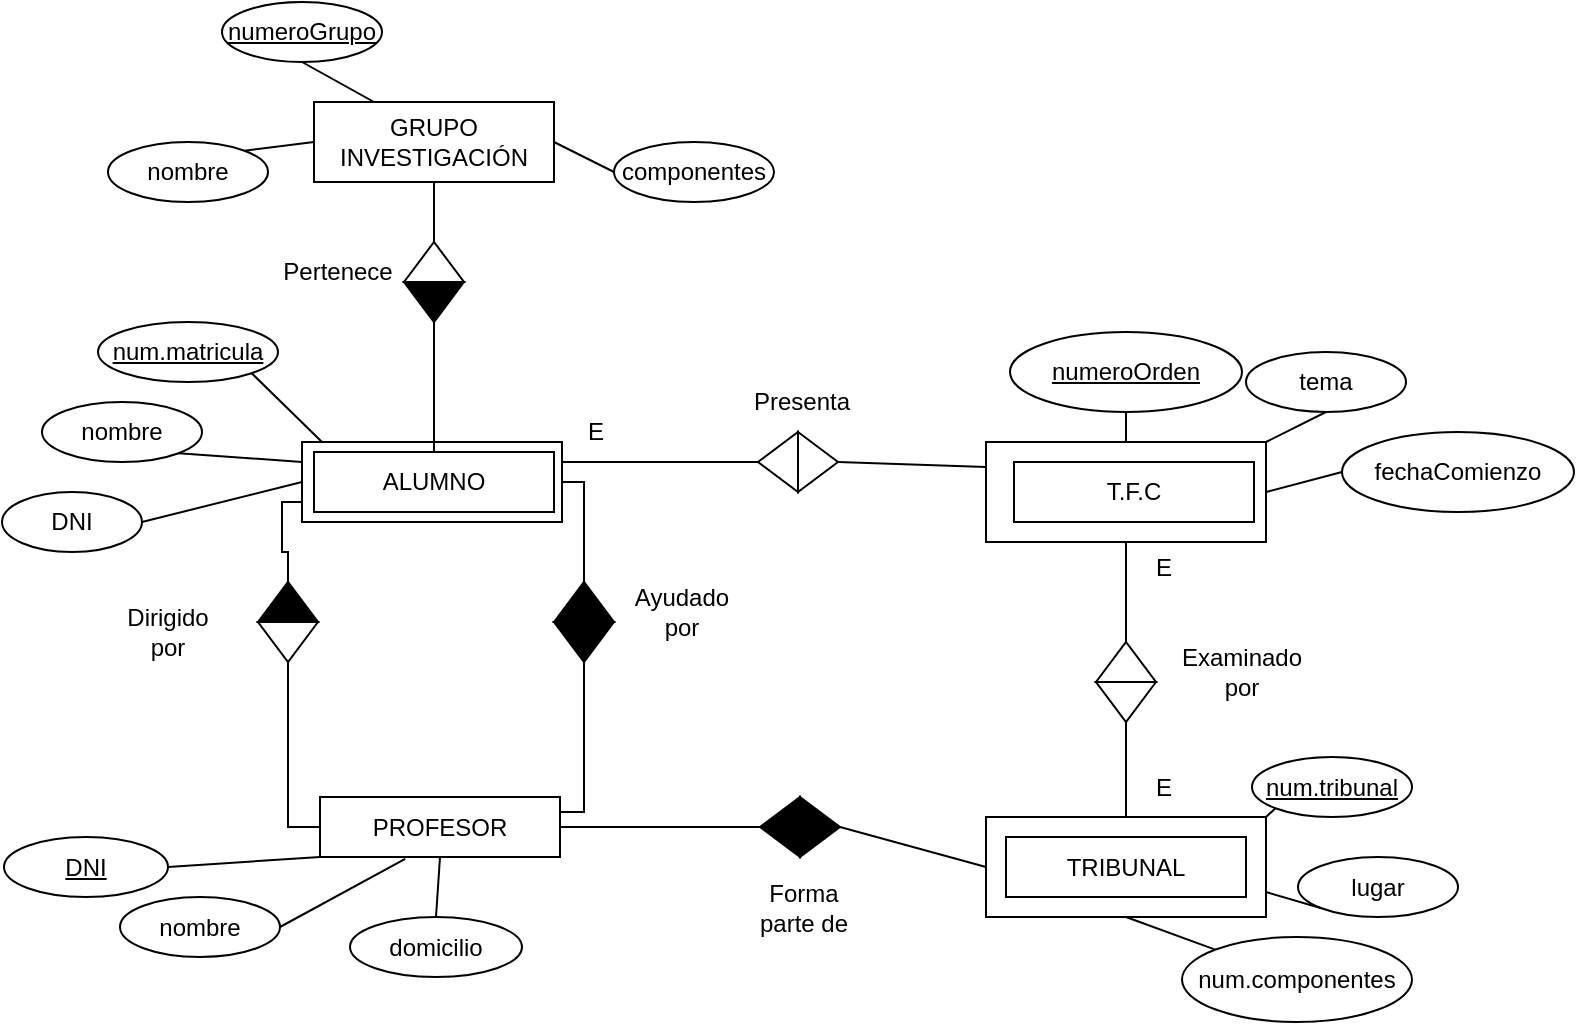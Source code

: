 <mxfile version="19.0.3" type="device"><diagram id="L7hbuwaVafMzJw59__x1" name="Página-1"><mxGraphModel dx="782" dy="579" grid="1" gridSize="10" guides="1" tooltips="1" connect="1" arrows="1" fold="1" page="1" pageScale="1" pageWidth="827" pageHeight="1169" math="0" shadow="0"><root><mxCell id="0"/><mxCell id="1" parent="0"/><mxCell id="kY0On3Z_yUv4mGWRE9qi-1" value="" style="rounded=0;whiteSpace=wrap;html=1;fillColor=none;" parent="1" vertex="1"><mxGeometry x="712" y="530" width="140" height="50" as="geometry"/></mxCell><mxCell id="kY0On3Z_yUv4mGWRE9qi-3" value="ALUMNO" style="rounded=0;whiteSpace=wrap;html=1;" parent="1" vertex="1"><mxGeometry x="376" y="535" width="120" height="30" as="geometry"/></mxCell><mxCell id="kY0On3Z_yUv4mGWRE9qi-4" value="PROFESOR" style="rounded=0;whiteSpace=wrap;html=1;" parent="1" vertex="1"><mxGeometry x="379" y="707.5" width="120" height="30" as="geometry"/></mxCell><mxCell id="kY0On3Z_yUv4mGWRE9qi-5" value="TRIBUNAL" style="rounded=0;whiteSpace=wrap;html=1;" parent="1" vertex="1"><mxGeometry x="722" y="727.5" width="120" height="30" as="geometry"/></mxCell><mxCell id="kY0On3Z_yUv4mGWRE9qi-6" value="T.F.C" style="rounded=0;whiteSpace=wrap;html=1;" parent="1" vertex="1"><mxGeometry x="726" y="540" width="120" height="30" as="geometry"/></mxCell><mxCell id="kY0On3Z_yUv4mGWRE9qi-7" value="&lt;u&gt;num.matricula&lt;/u&gt;" style="ellipse;whiteSpace=wrap;html=1;" parent="1" vertex="1"><mxGeometry x="268" y="470" width="90" height="30" as="geometry"/></mxCell><mxCell id="kY0On3Z_yUv4mGWRE9qi-8" value="DNI" style="ellipse;whiteSpace=wrap;html=1;" parent="1" vertex="1"><mxGeometry x="220" y="555" width="70" height="30" as="geometry"/></mxCell><mxCell id="kY0On3Z_yUv4mGWRE9qi-9" value="nombre" style="ellipse;whiteSpace=wrap;html=1;" parent="1" vertex="1"><mxGeometry x="240" y="510" width="80" height="30" as="geometry"/></mxCell><mxCell id="kY0On3Z_yUv4mGWRE9qi-10" value="tema" style="ellipse;whiteSpace=wrap;html=1;" parent="1" vertex="1"><mxGeometry x="842" y="485" width="80" height="30" as="geometry"/></mxCell><mxCell id="kY0On3Z_yUv4mGWRE9qi-11" value="numeroOrden" style="ellipse;whiteSpace=wrap;html=1;fontStyle=4" parent="1" vertex="1"><mxGeometry x="724" y="475" width="116" height="40" as="geometry"/></mxCell><mxCell id="kY0On3Z_yUv4mGWRE9qi-12" value="fechaComienzo" style="ellipse;whiteSpace=wrap;html=1;" parent="1" vertex="1"><mxGeometry x="890" y="525" width="116" height="40" as="geometry"/></mxCell><mxCell id="kY0On3Z_yUv4mGWRE9qi-13" value="" style="triangle;whiteSpace=wrap;html=1;direction=west;fillColor=#000000;" parent="1" vertex="1"><mxGeometry x="599" y="707.5" width="20" height="30" as="geometry"/></mxCell><mxCell id="kY0On3Z_yUv4mGWRE9qi-14" value="" style="triangle;whiteSpace=wrap;html=1;direction=west;" parent="1" vertex="1"><mxGeometry x="598" y="525" width="20" height="30" as="geometry"/></mxCell><mxCell id="kY0On3Z_yUv4mGWRE9qi-15" value="" style="triangle;whiteSpace=wrap;html=1;" parent="1" vertex="1"><mxGeometry x="618" y="525" width="20" height="30" as="geometry"/></mxCell><mxCell id="kY0On3Z_yUv4mGWRE9qi-16" value="&lt;u&gt;DNI&lt;/u&gt;" style="ellipse;whiteSpace=wrap;html=1;" parent="1" vertex="1"><mxGeometry x="221" y="727.5" width="82" height="30" as="geometry"/></mxCell><mxCell id="kY0On3Z_yUv4mGWRE9qi-17" value="nombre" style="ellipse;whiteSpace=wrap;html=1;" parent="1" vertex="1"><mxGeometry x="279" y="757.5" width="80" height="30" as="geometry"/></mxCell><mxCell id="kY0On3Z_yUv4mGWRE9qi-18" value="domicilio" style="ellipse;whiteSpace=wrap;html=1;" parent="1" vertex="1"><mxGeometry x="394" y="767.5" width="86" height="30" as="geometry"/></mxCell><mxCell id="kY0On3Z_yUv4mGWRE9qi-19" value="" style="triangle;whiteSpace=wrap;html=1;direction=north;fillColor=#000000;" parent="1" vertex="1"><mxGeometry x="348" y="600" width="30" height="20" as="geometry"/></mxCell><mxCell id="kY0On3Z_yUv4mGWRE9qi-20" value="" style="triangle;whiteSpace=wrap;html=1;direction=south;" parent="1" vertex="1"><mxGeometry x="348" y="620" width="30" height="20" as="geometry"/></mxCell><mxCell id="kY0On3Z_yUv4mGWRE9qi-21" value="" style="triangle;whiteSpace=wrap;html=1;direction=east;fillColor=#000000;" parent="1" vertex="1"><mxGeometry x="619" y="707.5" width="20" height="30" as="geometry"/></mxCell><mxCell id="kY0On3Z_yUv4mGWRE9qi-22" value="" style="rounded=0;whiteSpace=wrap;html=1;fillColor=none;" parent="1" vertex="1"><mxGeometry x="712" y="717.5" width="140" height="50" as="geometry"/></mxCell><mxCell id="kY0On3Z_yUv4mGWRE9qi-23" value="&lt;u&gt;num.tribunal&lt;/u&gt;" style="ellipse;whiteSpace=wrap;html=1;" parent="1" vertex="1"><mxGeometry x="845" y="687.5" width="80" height="30" as="geometry"/></mxCell><mxCell id="kY0On3Z_yUv4mGWRE9qi-24" value="lugar" style="ellipse;whiteSpace=wrap;html=1;" parent="1" vertex="1"><mxGeometry x="868" y="737.5" width="80" height="30" as="geometry"/></mxCell><mxCell id="kY0On3Z_yUv4mGWRE9qi-25" value="num.componentes" style="ellipse;whiteSpace=wrap;html=1;" parent="1" vertex="1"><mxGeometry x="810" y="777.5" width="115" height="42.5" as="geometry"/></mxCell><mxCell id="kY0On3Z_yUv4mGWRE9qi-26" value="GRUPO INVESTIGACIÓN" style="rounded=0;whiteSpace=wrap;html=1;" parent="1" vertex="1"><mxGeometry x="376" y="360" width="120" height="40" as="geometry"/></mxCell><mxCell id="kY0On3Z_yUv4mGWRE9qi-27" value="" style="triangle;whiteSpace=wrap;html=1;direction=north;fillColor=#FFFFFF;" parent="1" vertex="1"><mxGeometry x="421" y="430" width="30" height="20" as="geometry"/></mxCell><mxCell id="kY0On3Z_yUv4mGWRE9qi-28" value="" style="triangle;whiteSpace=wrap;html=1;direction=south;fillColor=#000000;" parent="1" vertex="1"><mxGeometry x="421" y="450" width="30" height="20" as="geometry"/></mxCell><mxCell id="kY0On3Z_yUv4mGWRE9qi-29" value="" style="triangle;whiteSpace=wrap;html=1;direction=north;fillColor=#000000;" parent="1" vertex="1"><mxGeometry x="496" y="600" width="30" height="20" as="geometry"/></mxCell><mxCell id="kY0On3Z_yUv4mGWRE9qi-30" value="" style="triangle;whiteSpace=wrap;html=1;direction=south;fillColor=#000000;" parent="1" vertex="1"><mxGeometry x="496" y="620" width="30" height="20" as="geometry"/></mxCell><mxCell id="kY0On3Z_yUv4mGWRE9qi-31" value="" style="triangle;whiteSpace=wrap;html=1;direction=north;" parent="1" vertex="1"><mxGeometry x="767" y="630" width="30" height="20" as="geometry"/></mxCell><mxCell id="kY0On3Z_yUv4mGWRE9qi-32" value="" style="triangle;whiteSpace=wrap;html=1;direction=south;" parent="1" vertex="1"><mxGeometry x="767" y="650" width="30" height="20" as="geometry"/></mxCell><mxCell id="kY0On3Z_yUv4mGWRE9qi-33" value="" style="endArrow=none;html=1;rounded=0;edgeStyle=orthogonalEdgeStyle;entryX=1;entryY=0.5;entryDx=0;entryDy=0;exitX=1;exitY=0.5;exitDx=0;exitDy=0;" parent="1" source="kY0On3Z_yUv4mGWRE9qi-73" target="kY0On3Z_yUv4mGWRE9qi-29" edge="1"><mxGeometry width="50" height="50" relative="1" as="geometry"><mxPoint x="418" y="660" as="sourcePoint"/><mxPoint x="468" y="610" as="targetPoint"/></mxGeometry></mxCell><mxCell id="kY0On3Z_yUv4mGWRE9qi-34" value="" style="endArrow=none;html=1;rounded=0;edgeStyle=orthogonalEdgeStyle;entryX=1;entryY=0.5;entryDx=0;entryDy=0;exitX=0;exitY=0.75;exitDx=0;exitDy=0;" parent="1" source="kY0On3Z_yUv4mGWRE9qi-73" target="kY0On3Z_yUv4mGWRE9qi-19" edge="1"><mxGeometry width="50" height="50" relative="1" as="geometry"><mxPoint x="508" y="565" as="sourcePoint"/><mxPoint x="521" y="660" as="targetPoint"/></mxGeometry></mxCell><mxCell id="kY0On3Z_yUv4mGWRE9qi-35" value="" style="endArrow=none;html=1;rounded=0;entryX=1;entryY=0.5;entryDx=0;entryDy=0;exitX=1;exitY=0.5;exitDx=0;exitDy=0;" parent="1" source="kY0On3Z_yUv4mGWRE9qi-4" target="kY0On3Z_yUv4mGWRE9qi-13" edge="1"><mxGeometry width="50" height="50" relative="1" as="geometry"><mxPoint x="539" y="787.5" as="sourcePoint"/><mxPoint x="589" y="737.5" as="targetPoint"/></mxGeometry></mxCell><mxCell id="kY0On3Z_yUv4mGWRE9qi-36" value="" style="endArrow=none;html=1;rounded=0;entryX=0;entryY=0.5;entryDx=0;entryDy=0;exitX=1;exitY=0.5;exitDx=0;exitDy=0;" parent="1" source="kY0On3Z_yUv4mGWRE9qi-21" target="kY0On3Z_yUv4mGWRE9qi-22" edge="1"><mxGeometry width="50" height="50" relative="1" as="geometry"><mxPoint x="508" y="855" as="sourcePoint"/><mxPoint x="608" y="855" as="targetPoint"/></mxGeometry></mxCell><mxCell id="kY0On3Z_yUv4mGWRE9qi-37" value="" style="endArrow=none;html=1;rounded=0;entryX=1;entryY=0.5;entryDx=0;entryDy=0;exitX=0.5;exitY=0;exitDx=0;exitDy=0;" parent="1" source="kY0On3Z_yUv4mGWRE9qi-22" target="kY0On3Z_yUv4mGWRE9qi-32" edge="1"><mxGeometry width="50" height="50" relative="1" as="geometry"><mxPoint x="783.0" y="752.5" as="sourcePoint"/><mxPoint x="724" y="855" as="targetPoint"/></mxGeometry></mxCell><mxCell id="kY0On3Z_yUv4mGWRE9qi-38" value="" style="endArrow=none;html=1;rounded=0;entryX=0.5;entryY=1;entryDx=0;entryDy=0;exitX=1;exitY=0.5;exitDx=0;exitDy=0;" parent="1" source="kY0On3Z_yUv4mGWRE9qi-31" target="kY0On3Z_yUv4mGWRE9qi-1" edge="1"><mxGeometry width="50" height="50" relative="1" as="geometry"><mxPoint x="788.0" y="759" as="sourcePoint"/><mxPoint x="792" y="680" as="targetPoint"/></mxGeometry></mxCell><mxCell id="kY0On3Z_yUv4mGWRE9qi-40" value="" style="endArrow=none;html=1;rounded=0;edgeStyle=orthogonalEdgeStyle;entryX=1;entryY=0.5;entryDx=0;entryDy=0;exitX=0;exitY=0.5;exitDx=0;exitDy=0;" parent="1" source="kY0On3Z_yUv4mGWRE9qi-4" target="kY0On3Z_yUv4mGWRE9qi-20" edge="1"><mxGeometry width="50" height="50" relative="1" as="geometry"><mxPoint x="388" y="560" as="sourcePoint"/><mxPoint x="373" y="660" as="targetPoint"/></mxGeometry></mxCell><mxCell id="kY0On3Z_yUv4mGWRE9qi-41" value="" style="endArrow=none;html=1;rounded=0;edgeStyle=orthogonalEdgeStyle;entryX=1;entryY=0.5;entryDx=0;entryDy=0;exitX=1;exitY=0.25;exitDx=0;exitDy=0;" parent="1" source="kY0On3Z_yUv4mGWRE9qi-4" target="kY0On3Z_yUv4mGWRE9qi-30" edge="1"><mxGeometry width="50" height="50" relative="1" as="geometry"><mxPoint x="388" y="855" as="sourcePoint"/><mxPoint x="373" y="700" as="targetPoint"/></mxGeometry></mxCell><mxCell id="kY0On3Z_yUv4mGWRE9qi-42" value="componentes" style="ellipse;whiteSpace=wrap;html=1;" parent="1" vertex="1"><mxGeometry x="526" y="380" width="80" height="30" as="geometry"/></mxCell><mxCell id="kY0On3Z_yUv4mGWRE9qi-43" value="nombre" style="ellipse;whiteSpace=wrap;html=1;" parent="1" vertex="1"><mxGeometry x="273" y="380" width="80" height="30" as="geometry"/></mxCell><mxCell id="kY0On3Z_yUv4mGWRE9qi-44" value="&lt;u&gt;numeroGrupo&lt;/u&gt;" style="ellipse;whiteSpace=wrap;html=1;" parent="1" vertex="1"><mxGeometry x="330" y="310" width="80" height="30" as="geometry"/></mxCell><mxCell id="kY0On3Z_yUv4mGWRE9qi-45" value="" style="endArrow=none;html=1;rounded=0;exitX=0.5;exitY=0;exitDx=0;exitDy=0;entryX=1;entryY=0.5;entryDx=0;entryDy=0;" parent="1" source="kY0On3Z_yUv4mGWRE9qi-3" target="kY0On3Z_yUv4mGWRE9qi-28" edge="1"><mxGeometry width="50" height="50" relative="1" as="geometry"><mxPoint x="530" y="520" as="sourcePoint"/><mxPoint x="580" y="470" as="targetPoint"/></mxGeometry></mxCell><mxCell id="kY0On3Z_yUv4mGWRE9qi-46" value="" style="endArrow=none;html=1;rounded=0;exitX=1;exitY=0.25;exitDx=0;exitDy=0;entryX=1;entryY=0.5;entryDx=0;entryDy=0;" parent="1" source="kY0On3Z_yUv4mGWRE9qi-73" target="kY0On3Z_yUv4mGWRE9qi-14" edge="1"><mxGeometry width="50" height="50" relative="1" as="geometry"><mxPoint x="446" y="545" as="sourcePoint"/><mxPoint x="446" y="460" as="targetPoint"/></mxGeometry></mxCell><mxCell id="kY0On3Z_yUv4mGWRE9qi-47" value="" style="endArrow=none;html=1;rounded=0;exitX=1;exitY=0.5;exitDx=0;exitDy=0;entryX=0;entryY=0.25;entryDx=0;entryDy=0;" parent="1" source="kY0On3Z_yUv4mGWRE9qi-15" target="kY0On3Z_yUv4mGWRE9qi-1" edge="1"><mxGeometry width="50" height="50" relative="1" as="geometry"><mxPoint x="506.0" y="552.5" as="sourcePoint"/><mxPoint x="608" y="550" as="targetPoint"/></mxGeometry></mxCell><mxCell id="kY0On3Z_yUv4mGWRE9qi-48" value="" style="endArrow=none;html=1;rounded=0;exitX=0.5;exitY=0;exitDx=0;exitDy=0;entryX=0.5;entryY=1;entryDx=0;entryDy=0;" parent="1" source="kY0On3Z_yUv4mGWRE9qi-1" target="kY0On3Z_yUv4mGWRE9qi-11" edge="1"><mxGeometry width="50" height="50" relative="1" as="geometry"><mxPoint x="648" y="550" as="sourcePoint"/><mxPoint x="722" y="552.5" as="targetPoint"/></mxGeometry></mxCell><mxCell id="kY0On3Z_yUv4mGWRE9qi-49" value="" style="endArrow=none;html=1;rounded=0;exitX=1;exitY=0;exitDx=0;exitDy=0;entryX=0.5;entryY=1;entryDx=0;entryDy=0;" parent="1" source="kY0On3Z_yUv4mGWRE9qi-1" target="kY0On3Z_yUv4mGWRE9qi-10" edge="1"><mxGeometry width="50" height="50" relative="1" as="geometry"><mxPoint x="792" y="540" as="sourcePoint"/><mxPoint x="792" y="525" as="targetPoint"/></mxGeometry></mxCell><mxCell id="kY0On3Z_yUv4mGWRE9qi-50" value="" style="endArrow=none;html=1;rounded=0;exitX=1;exitY=0.5;exitDx=0;exitDy=0;entryX=0;entryY=0.5;entryDx=0;entryDy=0;" parent="1" source="kY0On3Z_yUv4mGWRE9qi-1" target="kY0On3Z_yUv4mGWRE9qi-12" edge="1"><mxGeometry width="50" height="50" relative="1" as="geometry"><mxPoint x="862" y="540" as="sourcePoint"/><mxPoint x="906" y="505" as="targetPoint"/></mxGeometry></mxCell><mxCell id="kY0On3Z_yUv4mGWRE9qi-51" value="" style="endArrow=none;html=1;rounded=0;exitX=1;exitY=0.5;exitDx=0;exitDy=0;entryX=0;entryY=0.5;entryDx=0;entryDy=0;" parent="1" source="kY0On3Z_yUv4mGWRE9qi-26" target="kY0On3Z_yUv4mGWRE9qi-42" edge="1"><mxGeometry width="50" height="50" relative="1" as="geometry"><mxPoint x="500" y="340" as="sourcePoint"/><mxPoint x="538" y="340" as="targetPoint"/></mxGeometry></mxCell><mxCell id="kY0On3Z_yUv4mGWRE9qi-52" value="" style="endArrow=none;html=1;rounded=0;exitX=0.25;exitY=0;exitDx=0;exitDy=0;entryX=0.5;entryY=1;entryDx=0;entryDy=0;" parent="1" source="kY0On3Z_yUv4mGWRE9qi-26" target="kY0On3Z_yUv4mGWRE9qi-44" edge="1"><mxGeometry width="50" height="50" relative="1" as="geometry"><mxPoint x="506" y="395" as="sourcePoint"/><mxPoint x="536" y="405" as="targetPoint"/></mxGeometry></mxCell><mxCell id="kY0On3Z_yUv4mGWRE9qi-53" value="" style="endArrow=none;html=1;rounded=0;exitX=0;exitY=0.5;exitDx=0;exitDy=0;entryX=1;entryY=0;entryDx=0;entryDy=0;" parent="1" source="kY0On3Z_yUv4mGWRE9qi-26" target="kY0On3Z_yUv4mGWRE9qi-43" edge="1"><mxGeometry width="50" height="50" relative="1" as="geometry"><mxPoint x="416" y="380" as="sourcePoint"/><mxPoint x="380" y="350" as="targetPoint"/></mxGeometry></mxCell><mxCell id="kY0On3Z_yUv4mGWRE9qi-54" value="" style="endArrow=none;html=1;rounded=0;entryX=1;entryY=1;entryDx=0;entryDy=0;" parent="1" target="kY0On3Z_yUv4mGWRE9qi-7" edge="1"><mxGeometry width="50" height="50" relative="1" as="geometry"><mxPoint x="380" y="530" as="sourcePoint"/><mxPoint x="351.284" y="394.393" as="targetPoint"/></mxGeometry></mxCell><mxCell id="kY0On3Z_yUv4mGWRE9qi-55" value="" style="endArrow=none;html=1;rounded=0;exitX=0;exitY=0.5;exitDx=0;exitDy=0;entryX=1;entryY=0.5;entryDx=0;entryDy=0;" parent="1" source="kY0On3Z_yUv4mGWRE9qi-73" target="kY0On3Z_yUv4mGWRE9qi-8" edge="1"><mxGeometry width="50" height="50" relative="1" as="geometry"><mxPoint x="386" y="545" as="sourcePoint"/><mxPoint x="354.82" y="505.607" as="targetPoint"/></mxGeometry></mxCell><mxCell id="kY0On3Z_yUv4mGWRE9qi-56" value="" style="endArrow=none;html=1;rounded=0;exitX=0;exitY=0.25;exitDx=0;exitDy=0;entryX=1;entryY=1;entryDx=0;entryDy=0;" parent="1" source="kY0On3Z_yUv4mGWRE9qi-73" target="kY0On3Z_yUv4mGWRE9qi-9" edge="1"><mxGeometry width="50" height="50" relative="1" as="geometry"><mxPoint x="386" y="552.5" as="sourcePoint"/><mxPoint x="310" y="545" as="targetPoint"/></mxGeometry></mxCell><mxCell id="kY0On3Z_yUv4mGWRE9qi-57" value="" style="endArrow=none;html=1;rounded=0;entryX=0.5;entryY=1;entryDx=0;entryDy=0;exitX=0.5;exitY=0;exitDx=0;exitDy=0;" parent="1" source="kY0On3Z_yUv4mGWRE9qi-18" target="kY0On3Z_yUv4mGWRE9qi-4" edge="1"><mxGeometry width="50" height="50" relative="1" as="geometry"><mxPoint x="509" y="732.5" as="sourcePoint"/><mxPoint x="609" y="732.5" as="targetPoint"/></mxGeometry></mxCell><mxCell id="kY0On3Z_yUv4mGWRE9qi-58" value="" style="endArrow=none;html=1;rounded=0;entryX=0;entryY=1;entryDx=0;entryDy=0;exitX=1;exitY=0.5;exitDx=0;exitDy=0;" parent="1" source="kY0On3Z_yUv4mGWRE9qi-16" target="kY0On3Z_yUv4mGWRE9qi-4" edge="1"><mxGeometry width="50" height="50" relative="1" as="geometry"><mxPoint x="447" y="777.5" as="sourcePoint"/><mxPoint x="449" y="747.5" as="targetPoint"/></mxGeometry></mxCell><mxCell id="kY0On3Z_yUv4mGWRE9qi-59" value="" style="endArrow=none;html=1;rounded=0;entryX=0.355;entryY=1.033;entryDx=0;entryDy=0;exitX=1;exitY=0.5;exitDx=0;exitDy=0;entryPerimeter=0;" parent="1" source="kY0On3Z_yUv4mGWRE9qi-17" target="kY0On3Z_yUv4mGWRE9qi-4" edge="1"><mxGeometry width="50" height="50" relative="1" as="geometry"><mxPoint x="447" y="777.5" as="sourcePoint"/><mxPoint x="449" y="747.5" as="targetPoint"/></mxGeometry></mxCell><mxCell id="kY0On3Z_yUv4mGWRE9qi-60" value="" style="endArrow=none;html=1;rounded=0;entryX=0.5;entryY=1;entryDx=0;entryDy=0;exitX=0;exitY=0;exitDx=0;exitDy=0;" parent="1" source="kY0On3Z_yUv4mGWRE9qi-25" target="kY0On3Z_yUv4mGWRE9qi-22" edge="1"><mxGeometry width="50" height="50" relative="1" as="geometry"><mxPoint x="698" y="837.5" as="sourcePoint"/><mxPoint x="748" y="787.5" as="targetPoint"/></mxGeometry></mxCell><mxCell id="kY0On3Z_yUv4mGWRE9qi-61" value="" style="endArrow=none;html=1;rounded=0;entryX=1;entryY=0.75;entryDx=0;entryDy=0;exitX=0;exitY=1;exitDx=0;exitDy=0;" parent="1" source="kY0On3Z_yUv4mGWRE9qi-24" target="kY0On3Z_yUv4mGWRE9qi-22" edge="1"><mxGeometry width="50" height="50" relative="1" as="geometry"><mxPoint x="786.716" y="791.893" as="sourcePoint"/><mxPoint x="792" y="777.5" as="targetPoint"/></mxGeometry></mxCell><mxCell id="kY0On3Z_yUv4mGWRE9qi-62" value="" style="endArrow=none;html=1;rounded=0;entryX=0;entryY=1;entryDx=0;entryDy=0;exitX=1;exitY=0;exitDx=0;exitDy=0;" parent="1" source="kY0On3Z_yUv4mGWRE9qi-22" target="kY0On3Z_yUv4mGWRE9qi-23" edge="1"><mxGeometry width="50" height="50" relative="1" as="geometry"><mxPoint x="889.716" y="773.107" as="sourcePoint"/><mxPoint x="862" y="765" as="targetPoint"/></mxGeometry></mxCell><mxCell id="kY0On3Z_yUv4mGWRE9qi-63" value="" style="endArrow=none;html=1;rounded=0;exitX=0.5;exitY=1;exitDx=0;exitDy=0;entryX=1;entryY=0.5;entryDx=0;entryDy=0;" parent="1" source="kY0On3Z_yUv4mGWRE9qi-26" target="kY0On3Z_yUv4mGWRE9qi-27" edge="1"><mxGeometry width="50" height="50" relative="1" as="geometry"><mxPoint x="446" y="545" as="sourcePoint"/><mxPoint x="446" y="460" as="targetPoint"/></mxGeometry></mxCell><mxCell id="kY0On3Z_yUv4mGWRE9qi-64" value="Ayudado por" style="text;html=1;strokeColor=none;fillColor=none;align=center;verticalAlign=middle;whiteSpace=wrap;rounded=0;" parent="1" vertex="1"><mxGeometry x="530" y="600" width="60" height="30" as="geometry"/></mxCell><mxCell id="kY0On3Z_yUv4mGWRE9qi-65" value="Forma parte de" style="text;html=1;strokeColor=none;fillColor=none;align=center;verticalAlign=middle;whiteSpace=wrap;rounded=0;" parent="1" vertex="1"><mxGeometry x="591" y="747.5" width="60" height="30" as="geometry"/></mxCell><mxCell id="kY0On3Z_yUv4mGWRE9qi-66" value="Dirigido por" style="text;html=1;strokeColor=none;fillColor=none;align=center;verticalAlign=middle;whiteSpace=wrap;rounded=0;" parent="1" vertex="1"><mxGeometry x="273" y="610" width="60" height="30" as="geometry"/></mxCell><mxCell id="kY0On3Z_yUv4mGWRE9qi-67" value="Presenta" style="text;html=1;strokeColor=none;fillColor=none;align=center;verticalAlign=middle;whiteSpace=wrap;rounded=0;" parent="1" vertex="1"><mxGeometry x="590" y="495" width="60" height="30" as="geometry"/></mxCell><mxCell id="kY0On3Z_yUv4mGWRE9qi-68" value="Pertenece" style="text;html=1;strokeColor=none;fillColor=none;align=center;verticalAlign=middle;whiteSpace=wrap;rounded=0;" parent="1" vertex="1"><mxGeometry x="358" y="430" width="60" height="30" as="geometry"/></mxCell><mxCell id="kY0On3Z_yUv4mGWRE9qi-69" value="Examinado por" style="text;html=1;strokeColor=none;fillColor=none;align=center;verticalAlign=middle;whiteSpace=wrap;rounded=0;" parent="1" vertex="1"><mxGeometry x="810" y="630" width="60" height="30" as="geometry"/></mxCell><mxCell id="kY0On3Z_yUv4mGWRE9qi-71" value="E" style="text;html=1;strokeColor=none;fillColor=none;align=center;verticalAlign=middle;whiteSpace=wrap;rounded=0;" parent="1" vertex="1"><mxGeometry x="792" y="585" width="18" height="15" as="geometry"/></mxCell><mxCell id="kY0On3Z_yUv4mGWRE9qi-72" value="E" style="text;html=1;strokeColor=none;fillColor=none;align=center;verticalAlign=middle;whiteSpace=wrap;rounded=0;" parent="1" vertex="1"><mxGeometry x="792" y="695" width="18" height="15" as="geometry"/></mxCell><mxCell id="kY0On3Z_yUv4mGWRE9qi-73" value="" style="rounded=0;whiteSpace=wrap;html=1;fillColor=none;" parent="1" vertex="1"><mxGeometry x="370" y="530" width="130" height="40" as="geometry"/></mxCell><mxCell id="jQNwX6rxm_81QuJrXOxo-1" value="E" style="text;html=1;strokeColor=none;fillColor=none;align=center;verticalAlign=middle;whiteSpace=wrap;rounded=0;" vertex="1" parent="1"><mxGeometry x="508" y="517.5" width="18" height="15" as="geometry"/></mxCell></root></mxGraphModel></diagram></mxfile>